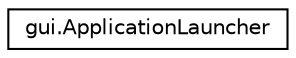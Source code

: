 digraph "Representación gráfica de la clase"
{
 // LATEX_PDF_SIZE
  edge [fontname="Helvetica",fontsize="10",labelfontname="Helvetica",labelfontsize="10"];
  node [fontname="Helvetica",fontsize="10",shape=record];
  rankdir="LR";
  Node0 [label="gui.ApplicationLauncher",height=0.2,width=0.4,color="black", fillcolor="white", style="filled",URL="$classgui_1_1_application_launcher.html",tooltip=" "];
}
